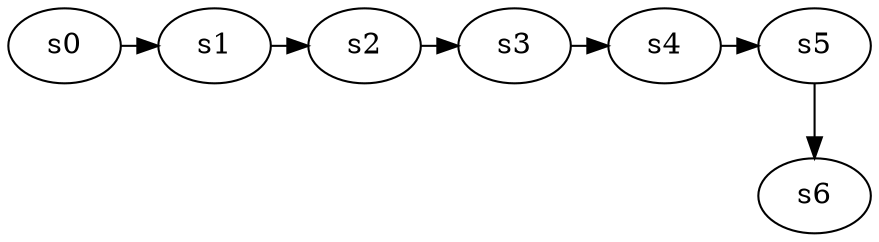 digraph game_0032_chain_7 {
    s0 [name="s0", player=0];
    s1 [name="s1", player=1, target=1];
    s2 [name="s2", player=0];
    s3 [name="s3", player=1];
    s4 [name="s4", player=0];
    s5 [name="s5", player=1];
    s6 [name="s6", player=0];

    s0 -> s1 [constraint="time % 5 == 1"];
    s1 -> s2 [constraint="time % 3 == 0"];
    s2 -> s3 [constraint="time == 3 || time == 5 || time == 12 || time == 16"];
    s3 -> s4 [constraint="time == 8 || time == 18"];
    s4 -> s5 [constraint="time % 4 == 3"];
    s5 -> s6;
}
